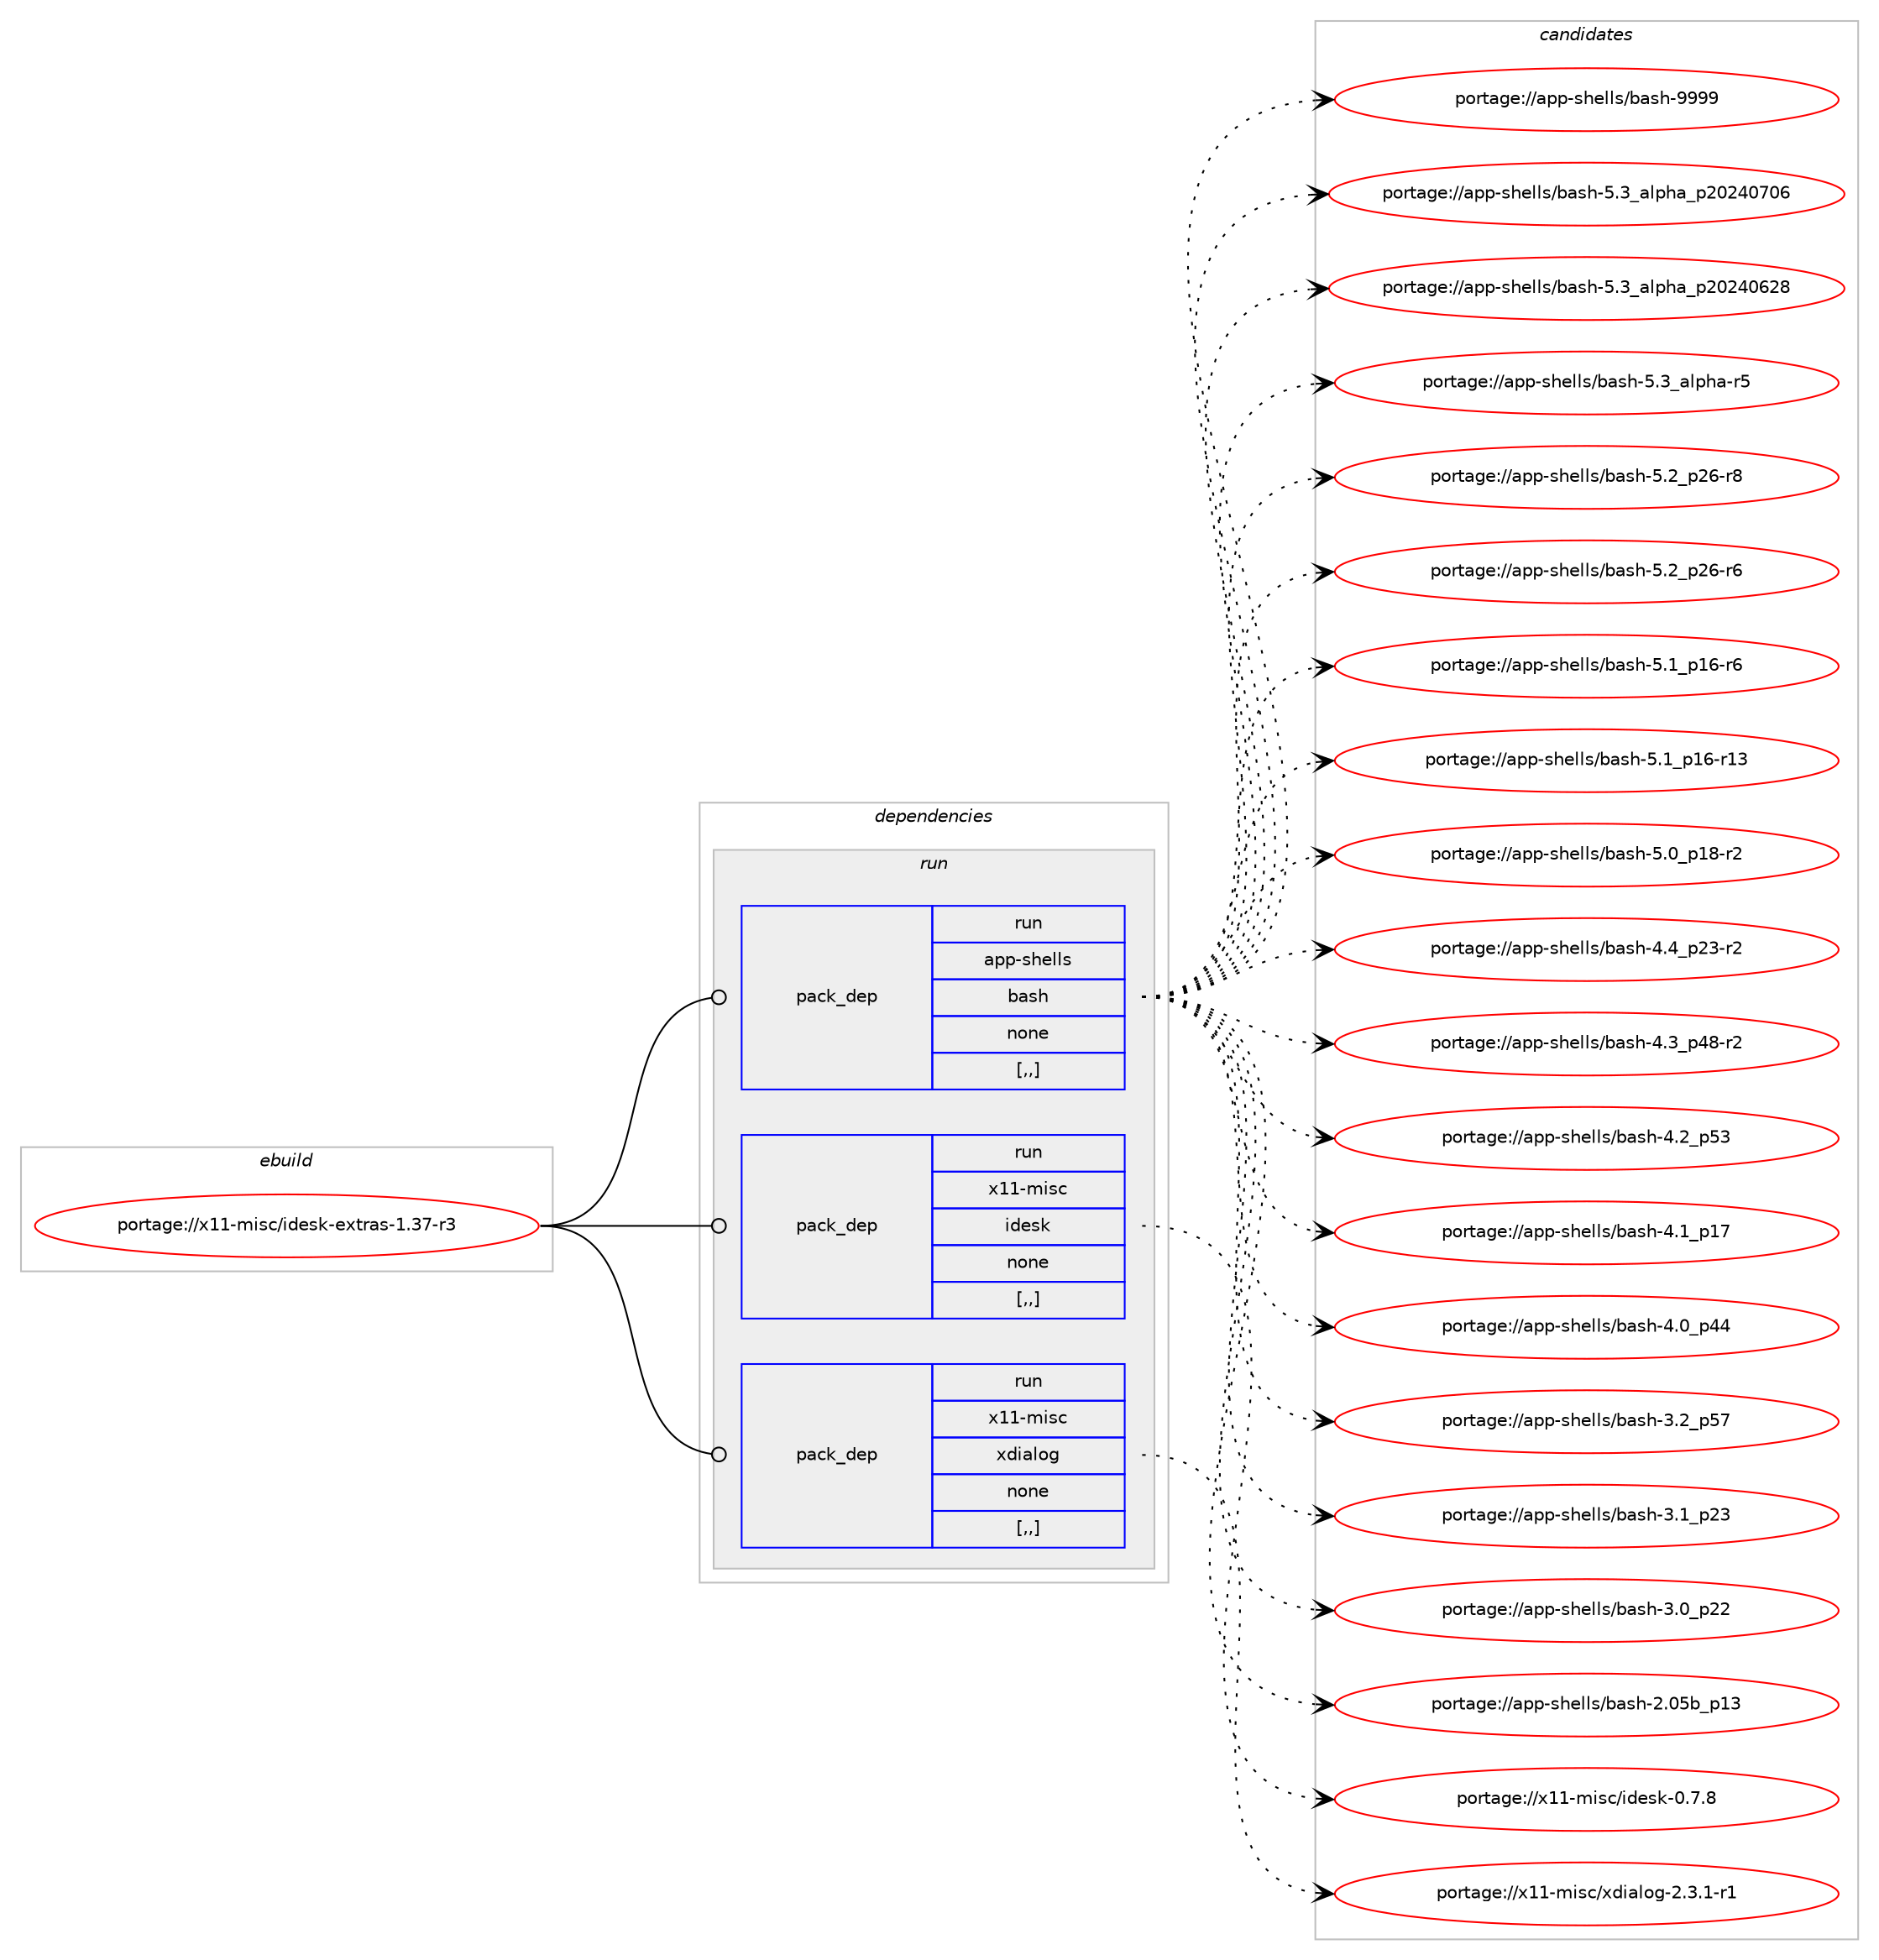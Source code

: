 digraph prolog {

# *************
# Graph options
# *************

newrank=true;
concentrate=true;
compound=true;
graph [rankdir=LR,fontname=Helvetica,fontsize=10,ranksep=1.5];#, ranksep=2.5, nodesep=0.2];
edge  [arrowhead=vee];
node  [fontname=Helvetica,fontsize=10];

# **********
# The ebuild
# **********

subgraph cluster_leftcol {
color=gray;
rank=same;
label=<<i>ebuild</i>>;
id [label="portage://x11-misc/idesk-extras-1.37-r3", color=red, width=4, href="../x11-misc/idesk-extras-1.37-r3.svg"];
}

# ****************
# The dependencies
# ****************

subgraph cluster_midcol {
color=gray;
label=<<i>dependencies</i>>;
subgraph cluster_compile {
fillcolor="#eeeeee";
style=filled;
label=<<i>compile</i>>;
}
subgraph cluster_compileandrun {
fillcolor="#eeeeee";
style=filled;
label=<<i>compile and run</i>>;
}
subgraph cluster_run {
fillcolor="#eeeeee";
style=filled;
label=<<i>run</i>>;
subgraph pack333042 {
dependency458144 [label=<<TABLE BORDER="0" CELLBORDER="1" CELLSPACING="0" CELLPADDING="4" WIDTH="220"><TR><TD ROWSPAN="6" CELLPADDING="30">pack_dep</TD></TR><TR><TD WIDTH="110">run</TD></TR><TR><TD>app-shells</TD></TR><TR><TD>bash</TD></TR><TR><TD>none</TD></TR><TR><TD>[,,]</TD></TR></TABLE>>, shape=none, color=blue];
}
id:e -> dependency458144:w [weight=20,style="solid",arrowhead="odot"];
subgraph pack333043 {
dependency458145 [label=<<TABLE BORDER="0" CELLBORDER="1" CELLSPACING="0" CELLPADDING="4" WIDTH="220"><TR><TD ROWSPAN="6" CELLPADDING="30">pack_dep</TD></TR><TR><TD WIDTH="110">run</TD></TR><TR><TD>x11-misc</TD></TR><TR><TD>idesk</TD></TR><TR><TD>none</TD></TR><TR><TD>[,,]</TD></TR></TABLE>>, shape=none, color=blue];
}
id:e -> dependency458145:w [weight=20,style="solid",arrowhead="odot"];
subgraph pack333044 {
dependency458146 [label=<<TABLE BORDER="0" CELLBORDER="1" CELLSPACING="0" CELLPADDING="4" WIDTH="220"><TR><TD ROWSPAN="6" CELLPADDING="30">pack_dep</TD></TR><TR><TD WIDTH="110">run</TD></TR><TR><TD>x11-misc</TD></TR><TR><TD>xdialog</TD></TR><TR><TD>none</TD></TR><TR><TD>[,,]</TD></TR></TABLE>>, shape=none, color=blue];
}
id:e -> dependency458146:w [weight=20,style="solid",arrowhead="odot"];
}
}

# **************
# The candidates
# **************

subgraph cluster_choices {
rank=same;
color=gray;
label=<<i>candidates</i>>;

subgraph choice333042 {
color=black;
nodesep=1;
choice97112112451151041011081081154798971151044557575757 [label="portage://app-shells/bash-9999", color=red, width=4,href="../app-shells/bash-9999.svg"];
choice971121124511510410110810811547989711510445534651959710811210497951125048505248554854 [label="portage://app-shells/bash-5.3_alpha_p20240706", color=red, width=4,href="../app-shells/bash-5.3_alpha_p20240706.svg"];
choice971121124511510410110810811547989711510445534651959710811210497951125048505248545056 [label="portage://app-shells/bash-5.3_alpha_p20240628", color=red, width=4,href="../app-shells/bash-5.3_alpha_p20240628.svg"];
choice9711211245115104101108108115479897115104455346519597108112104974511453 [label="portage://app-shells/bash-5.3_alpha-r5", color=red, width=4,href="../app-shells/bash-5.3_alpha-r5.svg"];
choice9711211245115104101108108115479897115104455346509511250544511456 [label="portage://app-shells/bash-5.2_p26-r8", color=red, width=4,href="../app-shells/bash-5.2_p26-r8.svg"];
choice9711211245115104101108108115479897115104455346509511250544511454 [label="portage://app-shells/bash-5.2_p26-r6", color=red, width=4,href="../app-shells/bash-5.2_p26-r6.svg"];
choice9711211245115104101108108115479897115104455346499511249544511454 [label="portage://app-shells/bash-5.1_p16-r6", color=red, width=4,href="../app-shells/bash-5.1_p16-r6.svg"];
choice971121124511510410110810811547989711510445534649951124954451144951 [label="portage://app-shells/bash-5.1_p16-r13", color=red, width=4,href="../app-shells/bash-5.1_p16-r13.svg"];
choice9711211245115104101108108115479897115104455346489511249564511450 [label="portage://app-shells/bash-5.0_p18-r2", color=red, width=4,href="../app-shells/bash-5.0_p18-r2.svg"];
choice9711211245115104101108108115479897115104455246529511250514511450 [label="portage://app-shells/bash-4.4_p23-r2", color=red, width=4,href="../app-shells/bash-4.4_p23-r2.svg"];
choice9711211245115104101108108115479897115104455246519511252564511450 [label="portage://app-shells/bash-4.3_p48-r2", color=red, width=4,href="../app-shells/bash-4.3_p48-r2.svg"];
choice971121124511510410110810811547989711510445524650951125351 [label="portage://app-shells/bash-4.2_p53", color=red, width=4,href="../app-shells/bash-4.2_p53.svg"];
choice971121124511510410110810811547989711510445524649951124955 [label="portage://app-shells/bash-4.1_p17", color=red, width=4,href="../app-shells/bash-4.1_p17.svg"];
choice971121124511510410110810811547989711510445524648951125252 [label="portage://app-shells/bash-4.0_p44", color=red, width=4,href="../app-shells/bash-4.0_p44.svg"];
choice971121124511510410110810811547989711510445514650951125355 [label="portage://app-shells/bash-3.2_p57", color=red, width=4,href="../app-shells/bash-3.2_p57.svg"];
choice971121124511510410110810811547989711510445514649951125051 [label="portage://app-shells/bash-3.1_p23", color=red, width=4,href="../app-shells/bash-3.1_p23.svg"];
choice971121124511510410110810811547989711510445514648951125050 [label="portage://app-shells/bash-3.0_p22", color=red, width=4,href="../app-shells/bash-3.0_p22.svg"];
choice9711211245115104101108108115479897115104455046485398951124951 [label="portage://app-shells/bash-2.05b_p13", color=red, width=4,href="../app-shells/bash-2.05b_p13.svg"];
dependency458144:e -> choice97112112451151041011081081154798971151044557575757:w [style=dotted,weight="100"];
dependency458144:e -> choice971121124511510410110810811547989711510445534651959710811210497951125048505248554854:w [style=dotted,weight="100"];
dependency458144:e -> choice971121124511510410110810811547989711510445534651959710811210497951125048505248545056:w [style=dotted,weight="100"];
dependency458144:e -> choice9711211245115104101108108115479897115104455346519597108112104974511453:w [style=dotted,weight="100"];
dependency458144:e -> choice9711211245115104101108108115479897115104455346509511250544511456:w [style=dotted,weight="100"];
dependency458144:e -> choice9711211245115104101108108115479897115104455346509511250544511454:w [style=dotted,weight="100"];
dependency458144:e -> choice9711211245115104101108108115479897115104455346499511249544511454:w [style=dotted,weight="100"];
dependency458144:e -> choice971121124511510410110810811547989711510445534649951124954451144951:w [style=dotted,weight="100"];
dependency458144:e -> choice9711211245115104101108108115479897115104455346489511249564511450:w [style=dotted,weight="100"];
dependency458144:e -> choice9711211245115104101108108115479897115104455246529511250514511450:w [style=dotted,weight="100"];
dependency458144:e -> choice9711211245115104101108108115479897115104455246519511252564511450:w [style=dotted,weight="100"];
dependency458144:e -> choice971121124511510410110810811547989711510445524650951125351:w [style=dotted,weight="100"];
dependency458144:e -> choice971121124511510410110810811547989711510445524649951124955:w [style=dotted,weight="100"];
dependency458144:e -> choice971121124511510410110810811547989711510445524648951125252:w [style=dotted,weight="100"];
dependency458144:e -> choice971121124511510410110810811547989711510445514650951125355:w [style=dotted,weight="100"];
dependency458144:e -> choice971121124511510410110810811547989711510445514649951125051:w [style=dotted,weight="100"];
dependency458144:e -> choice971121124511510410110810811547989711510445514648951125050:w [style=dotted,weight="100"];
dependency458144:e -> choice9711211245115104101108108115479897115104455046485398951124951:w [style=dotted,weight="100"];
}
subgraph choice333043 {
color=black;
nodesep=1;
choice1204949451091051159947105100101115107454846554656 [label="portage://x11-misc/idesk-0.7.8", color=red, width=4,href="../x11-misc/idesk-0.7.8.svg"];
dependency458145:e -> choice1204949451091051159947105100101115107454846554656:w [style=dotted,weight="100"];
}
subgraph choice333044 {
color=black;
nodesep=1;
choice1204949451091051159947120100105971081111034550465146494511449 [label="portage://x11-misc/xdialog-2.3.1-r1", color=red, width=4,href="../x11-misc/xdialog-2.3.1-r1.svg"];
dependency458146:e -> choice1204949451091051159947120100105971081111034550465146494511449:w [style=dotted,weight="100"];
}
}

}
